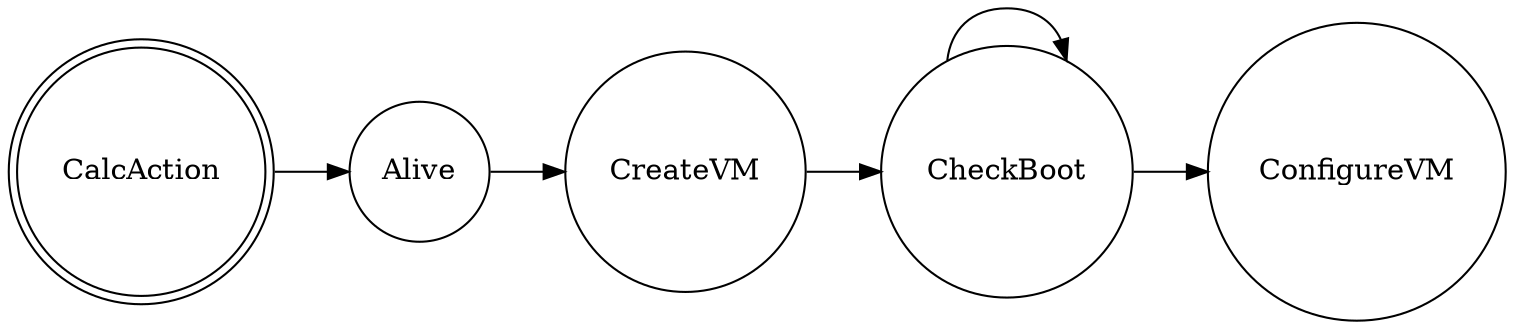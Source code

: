 digraph sample_boot {
  rankdir=LR;

  node [shape = doublecircle];
  CalcAction;

  node [shape = circle];

  CalcAction -> Alive;
  Alive -> CreateVM;
  CreateVM -> CheckBoot;
  CheckBoot -> CheckBoot;
  CheckBoot -> ConfigureVM;
}
